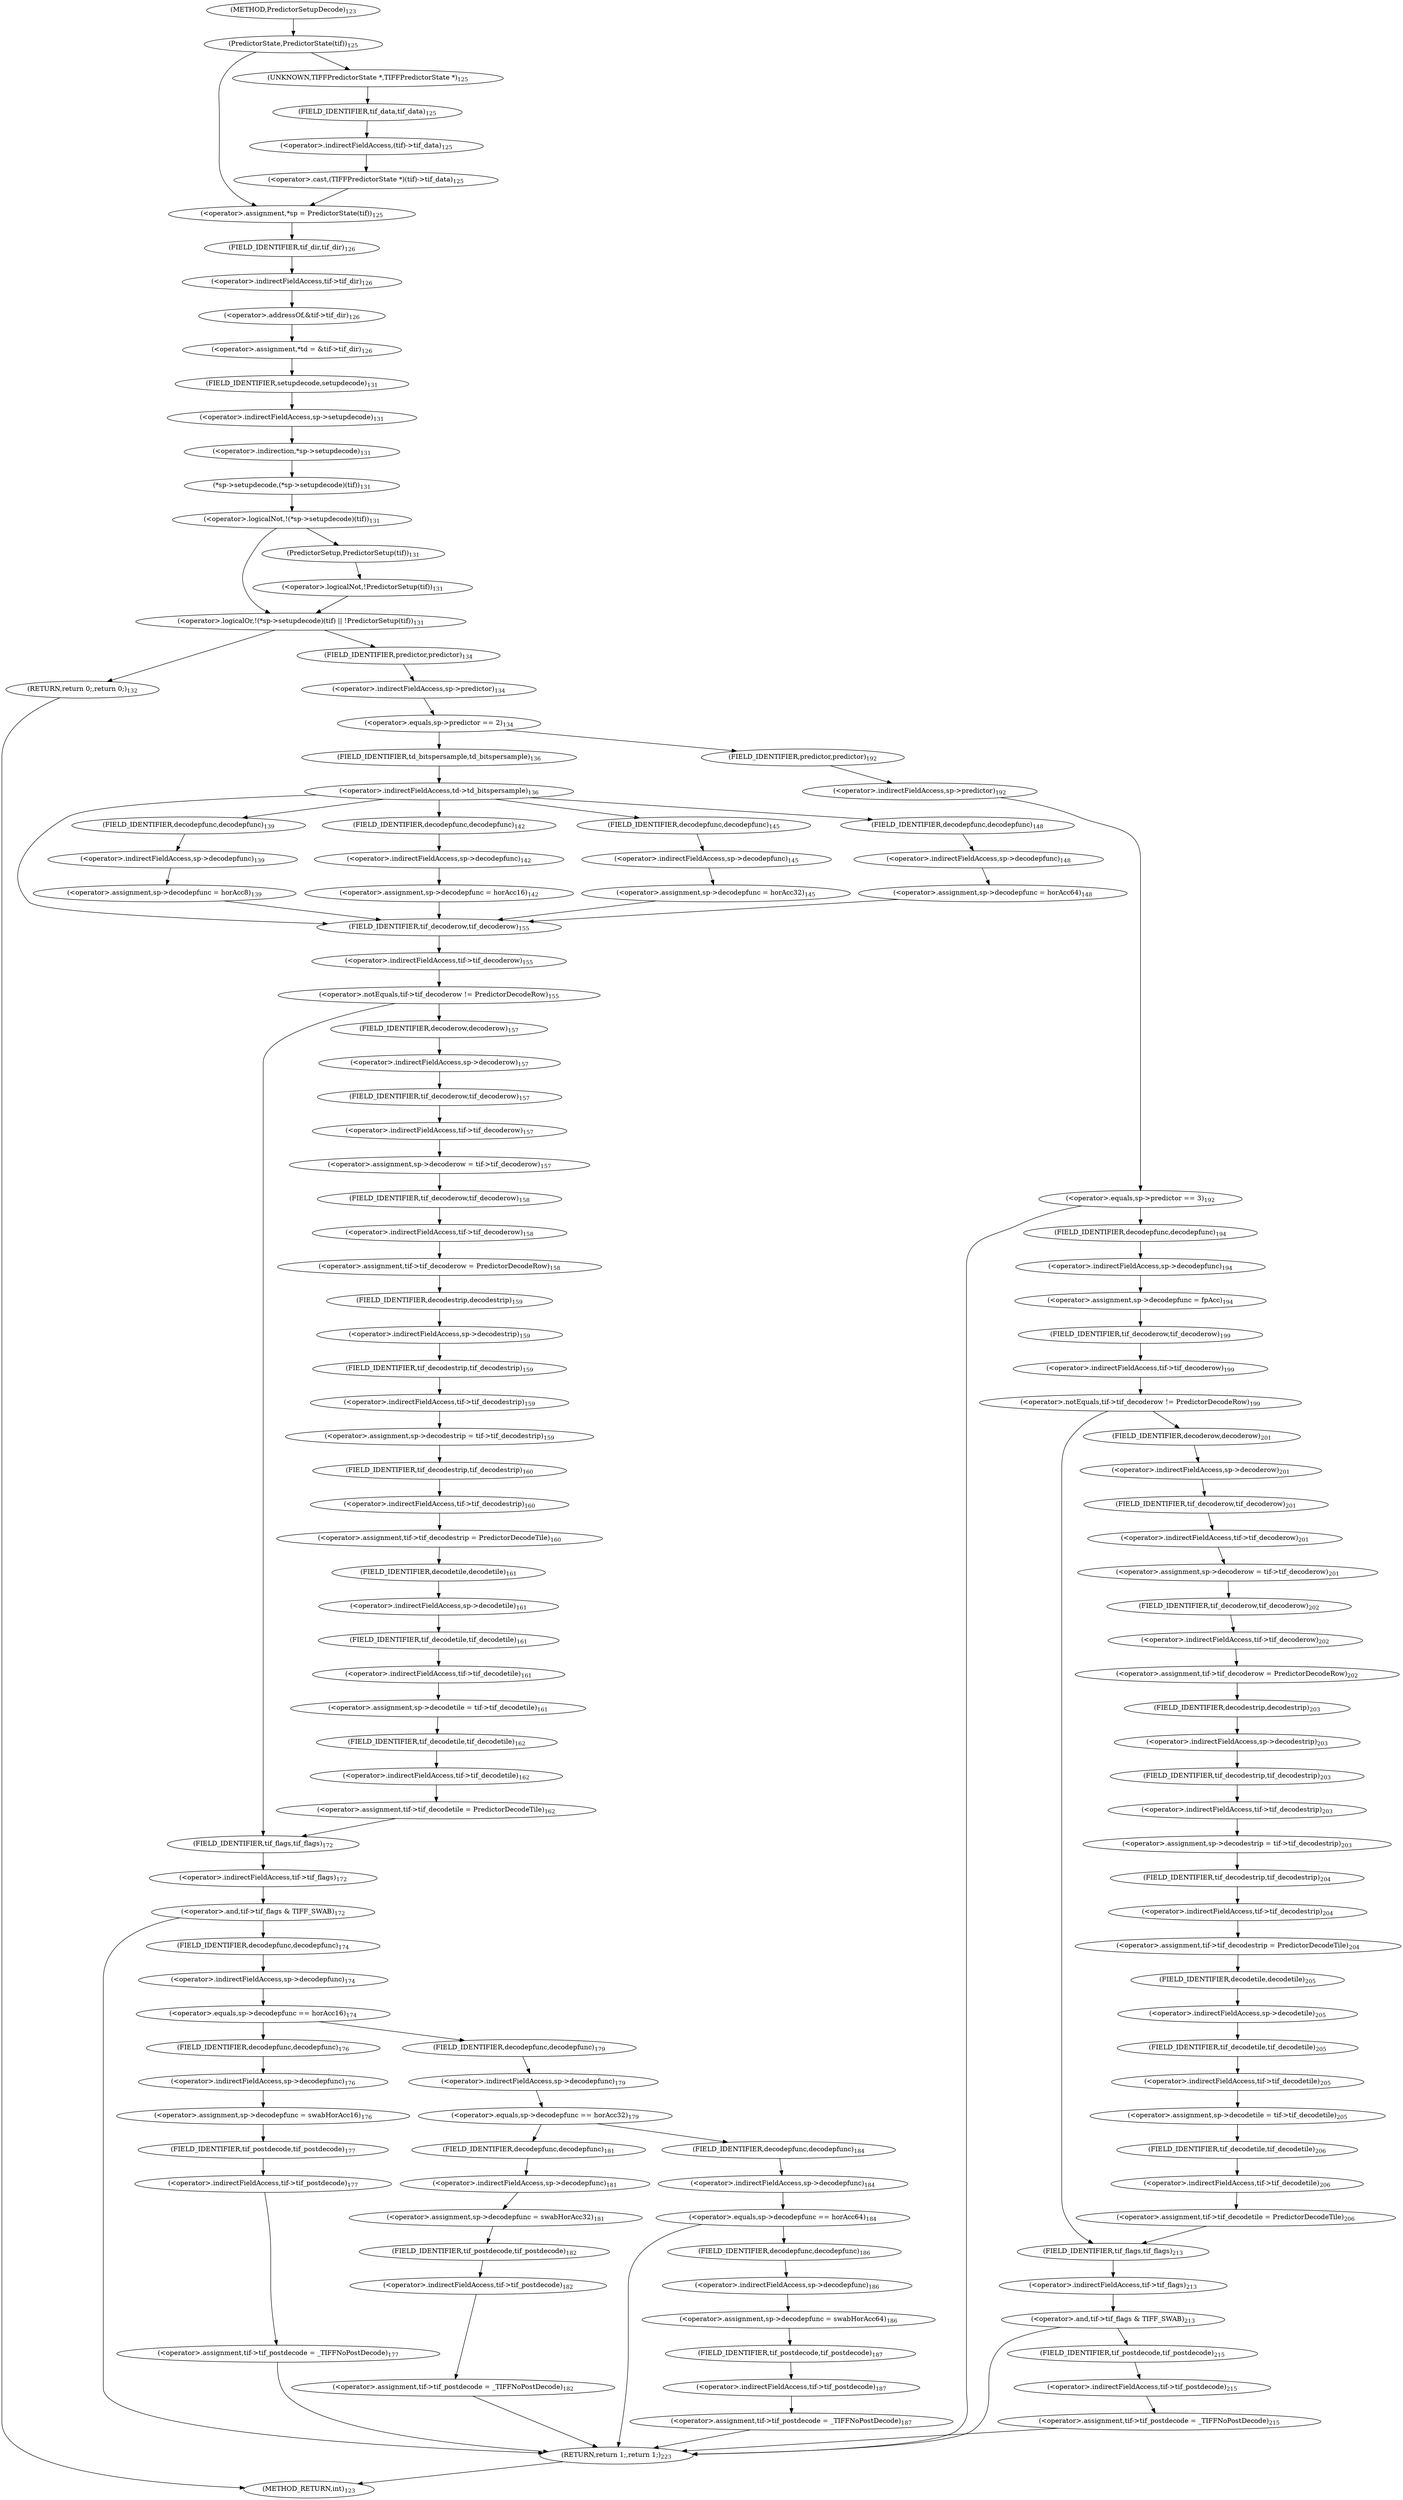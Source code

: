 digraph "PredictorSetupDecode" {  
"35903" [label = <(&lt;operator&gt;.assignment,*sp = PredictorState(tif))<SUB>125</SUB>> ]
"35914" [label = <(&lt;operator&gt;.assignment,*td = &amp;tif-&gt;tif_dir)<SUB>126</SUB>> ]
"36153" [label = <(RETURN,return 1;,return 1;)<SUB>223</SUB>> ]
"35905" [label = <(PredictorState,PredictorState(tif))<SUB>125</SUB>> ]
"35916" [label = <(&lt;operator&gt;.addressOf,&amp;tif-&gt;tif_dir)<SUB>126</SUB>> ]
"35921" [label = <(&lt;operator&gt;.logicalOr,!(*sp-&gt;setupdecode)(tif) || !PredictorSetup(tif))<SUB>131</SUB>> ]
"35936" [label = <(&lt;operator&gt;.equals,sp-&gt;predictor == 2)<SUB>134</SUB>> ]
"35917" [label = <(&lt;operator&gt;.indirectFieldAccess,tif-&gt;tif_dir)<SUB>126</SUB>> ]
"35922" [label = <(&lt;operator&gt;.logicalNot,!(*sp-&gt;setupdecode)(tif))<SUB>131</SUB>> ]
"35929" [label = <(&lt;operator&gt;.logicalNot,!PredictorSetup(tif))<SUB>131</SUB>> ]
"35933" [label = <(RETURN,return 0;,return 0;)<SUB>132</SUB>> ]
"35937" [label = <(&lt;operator&gt;.indirectFieldAccess,sp-&gt;predictor)<SUB>134</SUB>> ]
"35908" [label = <(&lt;operator&gt;.cast,(TIFFPredictorState *)(tif)-&gt;tif_data)<SUB>125</SUB>> ]
"35919" [label = <(FIELD_IDENTIFIER,tif_dir,tif_dir)<SUB>126</SUB>> ]
"35923" [label = <(*sp-&gt;setupdecode,(*sp-&gt;setupdecode)(tif))<SUB>131</SUB>> ]
"35930" [label = <(PredictorSetup,PredictorSetup(tif))<SUB>131</SUB>> ]
"35939" [label = <(FIELD_IDENTIFIER,predictor,predictor)<SUB>134</SUB>> ]
"35943" [label = <(&lt;operator&gt;.indirectFieldAccess,td-&gt;td_bitspersample)<SUB>136</SUB>> ]
"35980" [label = <(&lt;operator&gt;.notEquals,tif-&gt;tif_decoderow != PredictorDecodeRow)<SUB>155</SUB>> ]
"36023" [label = <(&lt;operator&gt;.and,tif-&gt;tif_flags &amp; TIFF_SWAB)<SUB>172</SUB>> ]
"35909" [label = <(UNKNOWN,TIFFPredictorState *,TIFFPredictorState *)<SUB>125</SUB>> ]
"35910" [label = <(&lt;operator&gt;.indirectFieldAccess,(tif)-&gt;tif_data)<SUB>125</SUB>> ]
"35924" [label = <(&lt;operator&gt;.indirection,*sp-&gt;setupdecode)<SUB>131</SUB>> ]
"35945" [label = <(FIELD_IDENTIFIER,td_bitspersample,td_bitspersample)<SUB>136</SUB>> ]
"35949" [label = <(&lt;operator&gt;.assignment,sp-&gt;decodepfunc = horAcc8)<SUB>139</SUB>> ]
"35957" [label = <(&lt;operator&gt;.assignment,sp-&gt;decodepfunc = horAcc16)<SUB>142</SUB>> ]
"35965" [label = <(&lt;operator&gt;.assignment,sp-&gt;decodepfunc = horAcc32)<SUB>145</SUB>> ]
"35973" [label = <(&lt;operator&gt;.assignment,sp-&gt;decodepfunc = horAcc64)<SUB>148</SUB>> ]
"35981" [label = <(&lt;operator&gt;.indirectFieldAccess,tif-&gt;tif_decoderow)<SUB>155</SUB>> ]
"35986" [label = <(&lt;operator&gt;.assignment,sp-&gt;decoderow = tif-&gt;tif_decoderow)<SUB>157</SUB>> ]
"35993" [label = <(&lt;operator&gt;.assignment,tif-&gt;tif_decoderow = PredictorDecodeRow)<SUB>158</SUB>> ]
"35998" [label = <(&lt;operator&gt;.assignment,sp-&gt;decodestrip = tif-&gt;tif_decodestrip)<SUB>159</SUB>> ]
"36005" [label = <(&lt;operator&gt;.assignment,tif-&gt;tif_decodestrip = PredictorDecodeTile)<SUB>160</SUB>> ]
"36010" [label = <(&lt;operator&gt;.assignment,sp-&gt;decodetile = tif-&gt;tif_decodetile)<SUB>161</SUB>> ]
"36017" [label = <(&lt;operator&gt;.assignment,tif-&gt;tif_decodetile = PredictorDecodeTile)<SUB>162</SUB>> ]
"36024" [label = <(&lt;operator&gt;.indirectFieldAccess,tif-&gt;tif_flags)<SUB>172</SUB>> ]
"36087" [label = <(&lt;operator&gt;.equals,sp-&gt;predictor == 3)<SUB>192</SUB>> ]
"35912" [label = <(FIELD_IDENTIFIER,tif_data,tif_data)<SUB>125</SUB>> ]
"35925" [label = <(&lt;operator&gt;.indirectFieldAccess,sp-&gt;setupdecode)<SUB>131</SUB>> ]
"35950" [label = <(&lt;operator&gt;.indirectFieldAccess,sp-&gt;decodepfunc)<SUB>139</SUB>> ]
"35958" [label = <(&lt;operator&gt;.indirectFieldAccess,sp-&gt;decodepfunc)<SUB>142</SUB>> ]
"35966" [label = <(&lt;operator&gt;.indirectFieldAccess,sp-&gt;decodepfunc)<SUB>145</SUB>> ]
"35974" [label = <(&lt;operator&gt;.indirectFieldAccess,sp-&gt;decodepfunc)<SUB>148</SUB>> ]
"35983" [label = <(FIELD_IDENTIFIER,tif_decoderow,tif_decoderow)<SUB>155</SUB>> ]
"35987" [label = <(&lt;operator&gt;.indirectFieldAccess,sp-&gt;decoderow)<SUB>157</SUB>> ]
"35990" [label = <(&lt;operator&gt;.indirectFieldAccess,tif-&gt;tif_decoderow)<SUB>157</SUB>> ]
"35994" [label = <(&lt;operator&gt;.indirectFieldAccess,tif-&gt;tif_decoderow)<SUB>158</SUB>> ]
"35999" [label = <(&lt;operator&gt;.indirectFieldAccess,sp-&gt;decodestrip)<SUB>159</SUB>> ]
"36002" [label = <(&lt;operator&gt;.indirectFieldAccess,tif-&gt;tif_decodestrip)<SUB>159</SUB>> ]
"36006" [label = <(&lt;operator&gt;.indirectFieldAccess,tif-&gt;tif_decodestrip)<SUB>160</SUB>> ]
"36011" [label = <(&lt;operator&gt;.indirectFieldAccess,sp-&gt;decodetile)<SUB>161</SUB>> ]
"36014" [label = <(&lt;operator&gt;.indirectFieldAccess,tif-&gt;tif_decodetile)<SUB>161</SUB>> ]
"36018" [label = <(&lt;operator&gt;.indirectFieldAccess,tif-&gt;tif_decodetile)<SUB>162</SUB>> ]
"36026" [label = <(FIELD_IDENTIFIER,tif_flags,tif_flags)<SUB>172</SUB>> ]
"36030" [label = <(&lt;operator&gt;.equals,sp-&gt;decodepfunc == horAcc16)<SUB>174</SUB>> ]
"36088" [label = <(&lt;operator&gt;.indirectFieldAccess,sp-&gt;predictor)<SUB>192</SUB>> ]
"36093" [label = <(&lt;operator&gt;.assignment,sp-&gt;decodepfunc = fpAcc)<SUB>194</SUB>> ]
"35927" [label = <(FIELD_IDENTIFIER,setupdecode,setupdecode)<SUB>131</SUB>> ]
"35952" [label = <(FIELD_IDENTIFIER,decodepfunc,decodepfunc)<SUB>139</SUB>> ]
"35960" [label = <(FIELD_IDENTIFIER,decodepfunc,decodepfunc)<SUB>142</SUB>> ]
"35968" [label = <(FIELD_IDENTIFIER,decodepfunc,decodepfunc)<SUB>145</SUB>> ]
"35976" [label = <(FIELD_IDENTIFIER,decodepfunc,decodepfunc)<SUB>148</SUB>> ]
"35989" [label = <(FIELD_IDENTIFIER,decoderow,decoderow)<SUB>157</SUB>> ]
"35992" [label = <(FIELD_IDENTIFIER,tif_decoderow,tif_decoderow)<SUB>157</SUB>> ]
"35996" [label = <(FIELD_IDENTIFIER,tif_decoderow,tif_decoderow)<SUB>158</SUB>> ]
"36001" [label = <(FIELD_IDENTIFIER,decodestrip,decodestrip)<SUB>159</SUB>> ]
"36004" [label = <(FIELD_IDENTIFIER,tif_decodestrip,tif_decodestrip)<SUB>159</SUB>> ]
"36008" [label = <(FIELD_IDENTIFIER,tif_decodestrip,tif_decodestrip)<SUB>160</SUB>> ]
"36013" [label = <(FIELD_IDENTIFIER,decodetile,decodetile)<SUB>161</SUB>> ]
"36016" [label = <(FIELD_IDENTIFIER,tif_decodetile,tif_decodetile)<SUB>161</SUB>> ]
"36020" [label = <(FIELD_IDENTIFIER,tif_decodetile,tif_decodetile)<SUB>162</SUB>> ]
"36031" [label = <(&lt;operator&gt;.indirectFieldAccess,sp-&gt;decodepfunc)<SUB>174</SUB>> ]
"36036" [label = <(&lt;operator&gt;.assignment,sp-&gt;decodepfunc = swabHorAcc16)<SUB>176</SUB>> ]
"36041" [label = <(&lt;operator&gt;.assignment,tif-&gt;tif_postdecode = _TIFFNoPostDecode)<SUB>177</SUB>> ]
"36090" [label = <(FIELD_IDENTIFIER,predictor,predictor)<SUB>192</SUB>> ]
"36094" [label = <(&lt;operator&gt;.indirectFieldAccess,sp-&gt;decodepfunc)<SUB>194</SUB>> ]
"36099" [label = <(&lt;operator&gt;.notEquals,tif-&gt;tif_decoderow != PredictorDecodeRow)<SUB>199</SUB>> ]
"36142" [label = <(&lt;operator&gt;.and,tif-&gt;tif_flags &amp; TIFF_SWAB)<SUB>213</SUB>> ]
"36033" [label = <(FIELD_IDENTIFIER,decodepfunc,decodepfunc)<SUB>174</SUB>> ]
"36037" [label = <(&lt;operator&gt;.indirectFieldAccess,sp-&gt;decodepfunc)<SUB>176</SUB>> ]
"36042" [label = <(&lt;operator&gt;.indirectFieldAccess,tif-&gt;tif_postdecode)<SUB>177</SUB>> ]
"36096" [label = <(FIELD_IDENTIFIER,decodepfunc,decodepfunc)<SUB>194</SUB>> ]
"36100" [label = <(&lt;operator&gt;.indirectFieldAccess,tif-&gt;tif_decoderow)<SUB>199</SUB>> ]
"36105" [label = <(&lt;operator&gt;.assignment,sp-&gt;decoderow = tif-&gt;tif_decoderow)<SUB>201</SUB>> ]
"36112" [label = <(&lt;operator&gt;.assignment,tif-&gt;tif_decoderow = PredictorDecodeRow)<SUB>202</SUB>> ]
"36117" [label = <(&lt;operator&gt;.assignment,sp-&gt;decodestrip = tif-&gt;tif_decodestrip)<SUB>203</SUB>> ]
"36124" [label = <(&lt;operator&gt;.assignment,tif-&gt;tif_decodestrip = PredictorDecodeTile)<SUB>204</SUB>> ]
"36129" [label = <(&lt;operator&gt;.assignment,sp-&gt;decodetile = tif-&gt;tif_decodetile)<SUB>205</SUB>> ]
"36136" [label = <(&lt;operator&gt;.assignment,tif-&gt;tif_decodetile = PredictorDecodeTile)<SUB>206</SUB>> ]
"36143" [label = <(&lt;operator&gt;.indirectFieldAccess,tif-&gt;tif_flags)<SUB>213</SUB>> ]
"36148" [label = <(&lt;operator&gt;.assignment,tif-&gt;tif_postdecode = _TIFFNoPostDecode)<SUB>215</SUB>> ]
"36039" [label = <(FIELD_IDENTIFIER,decodepfunc,decodepfunc)<SUB>176</SUB>> ]
"36044" [label = <(FIELD_IDENTIFIER,tif_postdecode,tif_postdecode)<SUB>177</SUB>> ]
"36049" [label = <(&lt;operator&gt;.equals,sp-&gt;decodepfunc == horAcc32)<SUB>179</SUB>> ]
"36102" [label = <(FIELD_IDENTIFIER,tif_decoderow,tif_decoderow)<SUB>199</SUB>> ]
"36106" [label = <(&lt;operator&gt;.indirectFieldAccess,sp-&gt;decoderow)<SUB>201</SUB>> ]
"36109" [label = <(&lt;operator&gt;.indirectFieldAccess,tif-&gt;tif_decoderow)<SUB>201</SUB>> ]
"36113" [label = <(&lt;operator&gt;.indirectFieldAccess,tif-&gt;tif_decoderow)<SUB>202</SUB>> ]
"36118" [label = <(&lt;operator&gt;.indirectFieldAccess,sp-&gt;decodestrip)<SUB>203</SUB>> ]
"36121" [label = <(&lt;operator&gt;.indirectFieldAccess,tif-&gt;tif_decodestrip)<SUB>203</SUB>> ]
"36125" [label = <(&lt;operator&gt;.indirectFieldAccess,tif-&gt;tif_decodestrip)<SUB>204</SUB>> ]
"36130" [label = <(&lt;operator&gt;.indirectFieldAccess,sp-&gt;decodetile)<SUB>205</SUB>> ]
"36133" [label = <(&lt;operator&gt;.indirectFieldAccess,tif-&gt;tif_decodetile)<SUB>205</SUB>> ]
"36137" [label = <(&lt;operator&gt;.indirectFieldAccess,tif-&gt;tif_decodetile)<SUB>206</SUB>> ]
"36145" [label = <(FIELD_IDENTIFIER,tif_flags,tif_flags)<SUB>213</SUB>> ]
"36149" [label = <(&lt;operator&gt;.indirectFieldAccess,tif-&gt;tif_postdecode)<SUB>215</SUB>> ]
"36050" [label = <(&lt;operator&gt;.indirectFieldAccess,sp-&gt;decodepfunc)<SUB>179</SUB>> ]
"36055" [label = <(&lt;operator&gt;.assignment,sp-&gt;decodepfunc = swabHorAcc32)<SUB>181</SUB>> ]
"36060" [label = <(&lt;operator&gt;.assignment,tif-&gt;tif_postdecode = _TIFFNoPostDecode)<SUB>182</SUB>> ]
"36108" [label = <(FIELD_IDENTIFIER,decoderow,decoderow)<SUB>201</SUB>> ]
"36111" [label = <(FIELD_IDENTIFIER,tif_decoderow,tif_decoderow)<SUB>201</SUB>> ]
"36115" [label = <(FIELD_IDENTIFIER,tif_decoderow,tif_decoderow)<SUB>202</SUB>> ]
"36120" [label = <(FIELD_IDENTIFIER,decodestrip,decodestrip)<SUB>203</SUB>> ]
"36123" [label = <(FIELD_IDENTIFIER,tif_decodestrip,tif_decodestrip)<SUB>203</SUB>> ]
"36127" [label = <(FIELD_IDENTIFIER,tif_decodestrip,tif_decodestrip)<SUB>204</SUB>> ]
"36132" [label = <(FIELD_IDENTIFIER,decodetile,decodetile)<SUB>205</SUB>> ]
"36135" [label = <(FIELD_IDENTIFIER,tif_decodetile,tif_decodetile)<SUB>205</SUB>> ]
"36139" [label = <(FIELD_IDENTIFIER,tif_decodetile,tif_decodetile)<SUB>206</SUB>> ]
"36151" [label = <(FIELD_IDENTIFIER,tif_postdecode,tif_postdecode)<SUB>215</SUB>> ]
"36052" [label = <(FIELD_IDENTIFIER,decodepfunc,decodepfunc)<SUB>179</SUB>> ]
"36056" [label = <(&lt;operator&gt;.indirectFieldAccess,sp-&gt;decodepfunc)<SUB>181</SUB>> ]
"36061" [label = <(&lt;operator&gt;.indirectFieldAccess,tif-&gt;tif_postdecode)<SUB>182</SUB>> ]
"36058" [label = <(FIELD_IDENTIFIER,decodepfunc,decodepfunc)<SUB>181</SUB>> ]
"36063" [label = <(FIELD_IDENTIFIER,tif_postdecode,tif_postdecode)<SUB>182</SUB>> ]
"36068" [label = <(&lt;operator&gt;.equals,sp-&gt;decodepfunc == horAcc64)<SUB>184</SUB>> ]
"36069" [label = <(&lt;operator&gt;.indirectFieldAccess,sp-&gt;decodepfunc)<SUB>184</SUB>> ]
"36074" [label = <(&lt;operator&gt;.assignment,sp-&gt;decodepfunc = swabHorAcc64)<SUB>186</SUB>> ]
"36079" [label = <(&lt;operator&gt;.assignment,tif-&gt;tif_postdecode = _TIFFNoPostDecode)<SUB>187</SUB>> ]
"36071" [label = <(FIELD_IDENTIFIER,decodepfunc,decodepfunc)<SUB>184</SUB>> ]
"36075" [label = <(&lt;operator&gt;.indirectFieldAccess,sp-&gt;decodepfunc)<SUB>186</SUB>> ]
"36080" [label = <(&lt;operator&gt;.indirectFieldAccess,tif-&gt;tif_postdecode)<SUB>187</SUB>> ]
"36077" [label = <(FIELD_IDENTIFIER,decodepfunc,decodepfunc)<SUB>186</SUB>> ]
"36082" [label = <(FIELD_IDENTIFIER,tif_postdecode,tif_postdecode)<SUB>187</SUB>> ]
"35899" [label = <(METHOD,PredictorSetupDecode)<SUB>123</SUB>> ]
"36155" [label = <(METHOD_RETURN,int)<SUB>123</SUB>> ]
  "35903" -> "35919" 
  "35914" -> "35927" 
  "36153" -> "36155" 
  "35905" -> "35909" 
  "35905" -> "35903" 
  "35916" -> "35914" 
  "35921" -> "35933" 
  "35921" -> "35939" 
  "35936" -> "35945" 
  "35936" -> "36090" 
  "35917" -> "35916" 
  "35922" -> "35921" 
  "35922" -> "35930" 
  "35929" -> "35921" 
  "35933" -> "36155" 
  "35937" -> "35936" 
  "35908" -> "35903" 
  "35919" -> "35917" 
  "35923" -> "35922" 
  "35930" -> "35929" 
  "35939" -> "35937" 
  "35943" -> "35952" 
  "35943" -> "35960" 
  "35943" -> "35968" 
  "35943" -> "35976" 
  "35943" -> "35983" 
  "35980" -> "35989" 
  "35980" -> "36026" 
  "36023" -> "36033" 
  "36023" -> "36153" 
  "35909" -> "35912" 
  "35910" -> "35908" 
  "35924" -> "35923" 
  "35945" -> "35943" 
  "35949" -> "35983" 
  "35957" -> "35983" 
  "35965" -> "35983" 
  "35973" -> "35983" 
  "35981" -> "35980" 
  "35986" -> "35996" 
  "35993" -> "36001" 
  "35998" -> "36008" 
  "36005" -> "36013" 
  "36010" -> "36020" 
  "36017" -> "36026" 
  "36024" -> "36023" 
  "36087" -> "36096" 
  "36087" -> "36153" 
  "35912" -> "35910" 
  "35925" -> "35924" 
  "35950" -> "35949" 
  "35958" -> "35957" 
  "35966" -> "35965" 
  "35974" -> "35973" 
  "35983" -> "35981" 
  "35987" -> "35992" 
  "35990" -> "35986" 
  "35994" -> "35993" 
  "35999" -> "36004" 
  "36002" -> "35998" 
  "36006" -> "36005" 
  "36011" -> "36016" 
  "36014" -> "36010" 
  "36018" -> "36017" 
  "36026" -> "36024" 
  "36030" -> "36039" 
  "36030" -> "36052" 
  "36088" -> "36087" 
  "36093" -> "36102" 
  "35927" -> "35925" 
  "35952" -> "35950" 
  "35960" -> "35958" 
  "35968" -> "35966" 
  "35976" -> "35974" 
  "35989" -> "35987" 
  "35992" -> "35990" 
  "35996" -> "35994" 
  "36001" -> "35999" 
  "36004" -> "36002" 
  "36008" -> "36006" 
  "36013" -> "36011" 
  "36016" -> "36014" 
  "36020" -> "36018" 
  "36031" -> "36030" 
  "36036" -> "36044" 
  "36041" -> "36153" 
  "36090" -> "36088" 
  "36094" -> "36093" 
  "36099" -> "36108" 
  "36099" -> "36145" 
  "36142" -> "36151" 
  "36142" -> "36153" 
  "36033" -> "36031" 
  "36037" -> "36036" 
  "36042" -> "36041" 
  "36096" -> "36094" 
  "36100" -> "36099" 
  "36105" -> "36115" 
  "36112" -> "36120" 
  "36117" -> "36127" 
  "36124" -> "36132" 
  "36129" -> "36139" 
  "36136" -> "36145" 
  "36143" -> "36142" 
  "36148" -> "36153" 
  "36039" -> "36037" 
  "36044" -> "36042" 
  "36049" -> "36058" 
  "36049" -> "36071" 
  "36102" -> "36100" 
  "36106" -> "36111" 
  "36109" -> "36105" 
  "36113" -> "36112" 
  "36118" -> "36123" 
  "36121" -> "36117" 
  "36125" -> "36124" 
  "36130" -> "36135" 
  "36133" -> "36129" 
  "36137" -> "36136" 
  "36145" -> "36143" 
  "36149" -> "36148" 
  "36050" -> "36049" 
  "36055" -> "36063" 
  "36060" -> "36153" 
  "36108" -> "36106" 
  "36111" -> "36109" 
  "36115" -> "36113" 
  "36120" -> "36118" 
  "36123" -> "36121" 
  "36127" -> "36125" 
  "36132" -> "36130" 
  "36135" -> "36133" 
  "36139" -> "36137" 
  "36151" -> "36149" 
  "36052" -> "36050" 
  "36056" -> "36055" 
  "36061" -> "36060" 
  "36058" -> "36056" 
  "36063" -> "36061" 
  "36068" -> "36077" 
  "36068" -> "36153" 
  "36069" -> "36068" 
  "36074" -> "36082" 
  "36079" -> "36153" 
  "36071" -> "36069" 
  "36075" -> "36074" 
  "36080" -> "36079" 
  "36077" -> "36075" 
  "36082" -> "36080" 
  "35899" -> "35905" 
}
